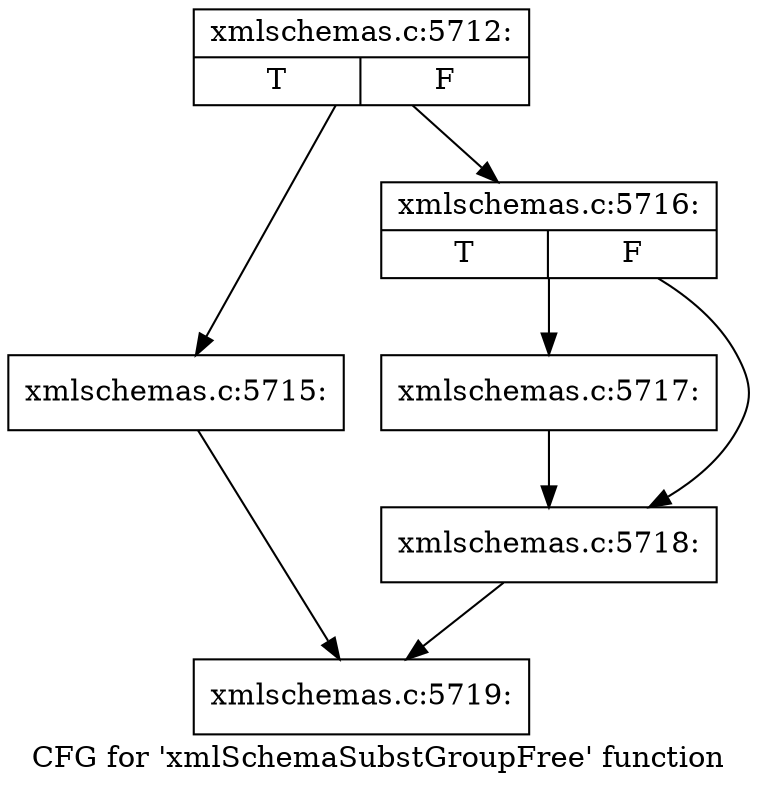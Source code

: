 digraph "CFG for 'xmlSchemaSubstGroupFree' function" {
	label="CFG for 'xmlSchemaSubstGroupFree' function";

	Node0x55d025e0ad90 [shape=record,label="{xmlschemas.c:5712:|{<s0>T|<s1>F}}"];
	Node0x55d025e0ad90 -> Node0x55d025e0c380;
	Node0x55d025e0ad90 -> Node0x55d025e0c3d0;
	Node0x55d025e0c380 [shape=record,label="{xmlschemas.c:5715:}"];
	Node0x55d025e0c380 -> Node0x55d025e09260;
	Node0x55d025e0c3d0 [shape=record,label="{xmlschemas.c:5716:|{<s0>T|<s1>F}}"];
	Node0x55d025e0c3d0 -> Node0x55d025e0dbd0;
	Node0x55d025e0c3d0 -> Node0x55d025e0dc20;
	Node0x55d025e0dbd0 [shape=record,label="{xmlschemas.c:5717:}"];
	Node0x55d025e0dbd0 -> Node0x55d025e0dc20;
	Node0x55d025e0dc20 [shape=record,label="{xmlschemas.c:5718:}"];
	Node0x55d025e0dc20 -> Node0x55d025e09260;
	Node0x55d025e09260 [shape=record,label="{xmlschemas.c:5719:}"];
}
